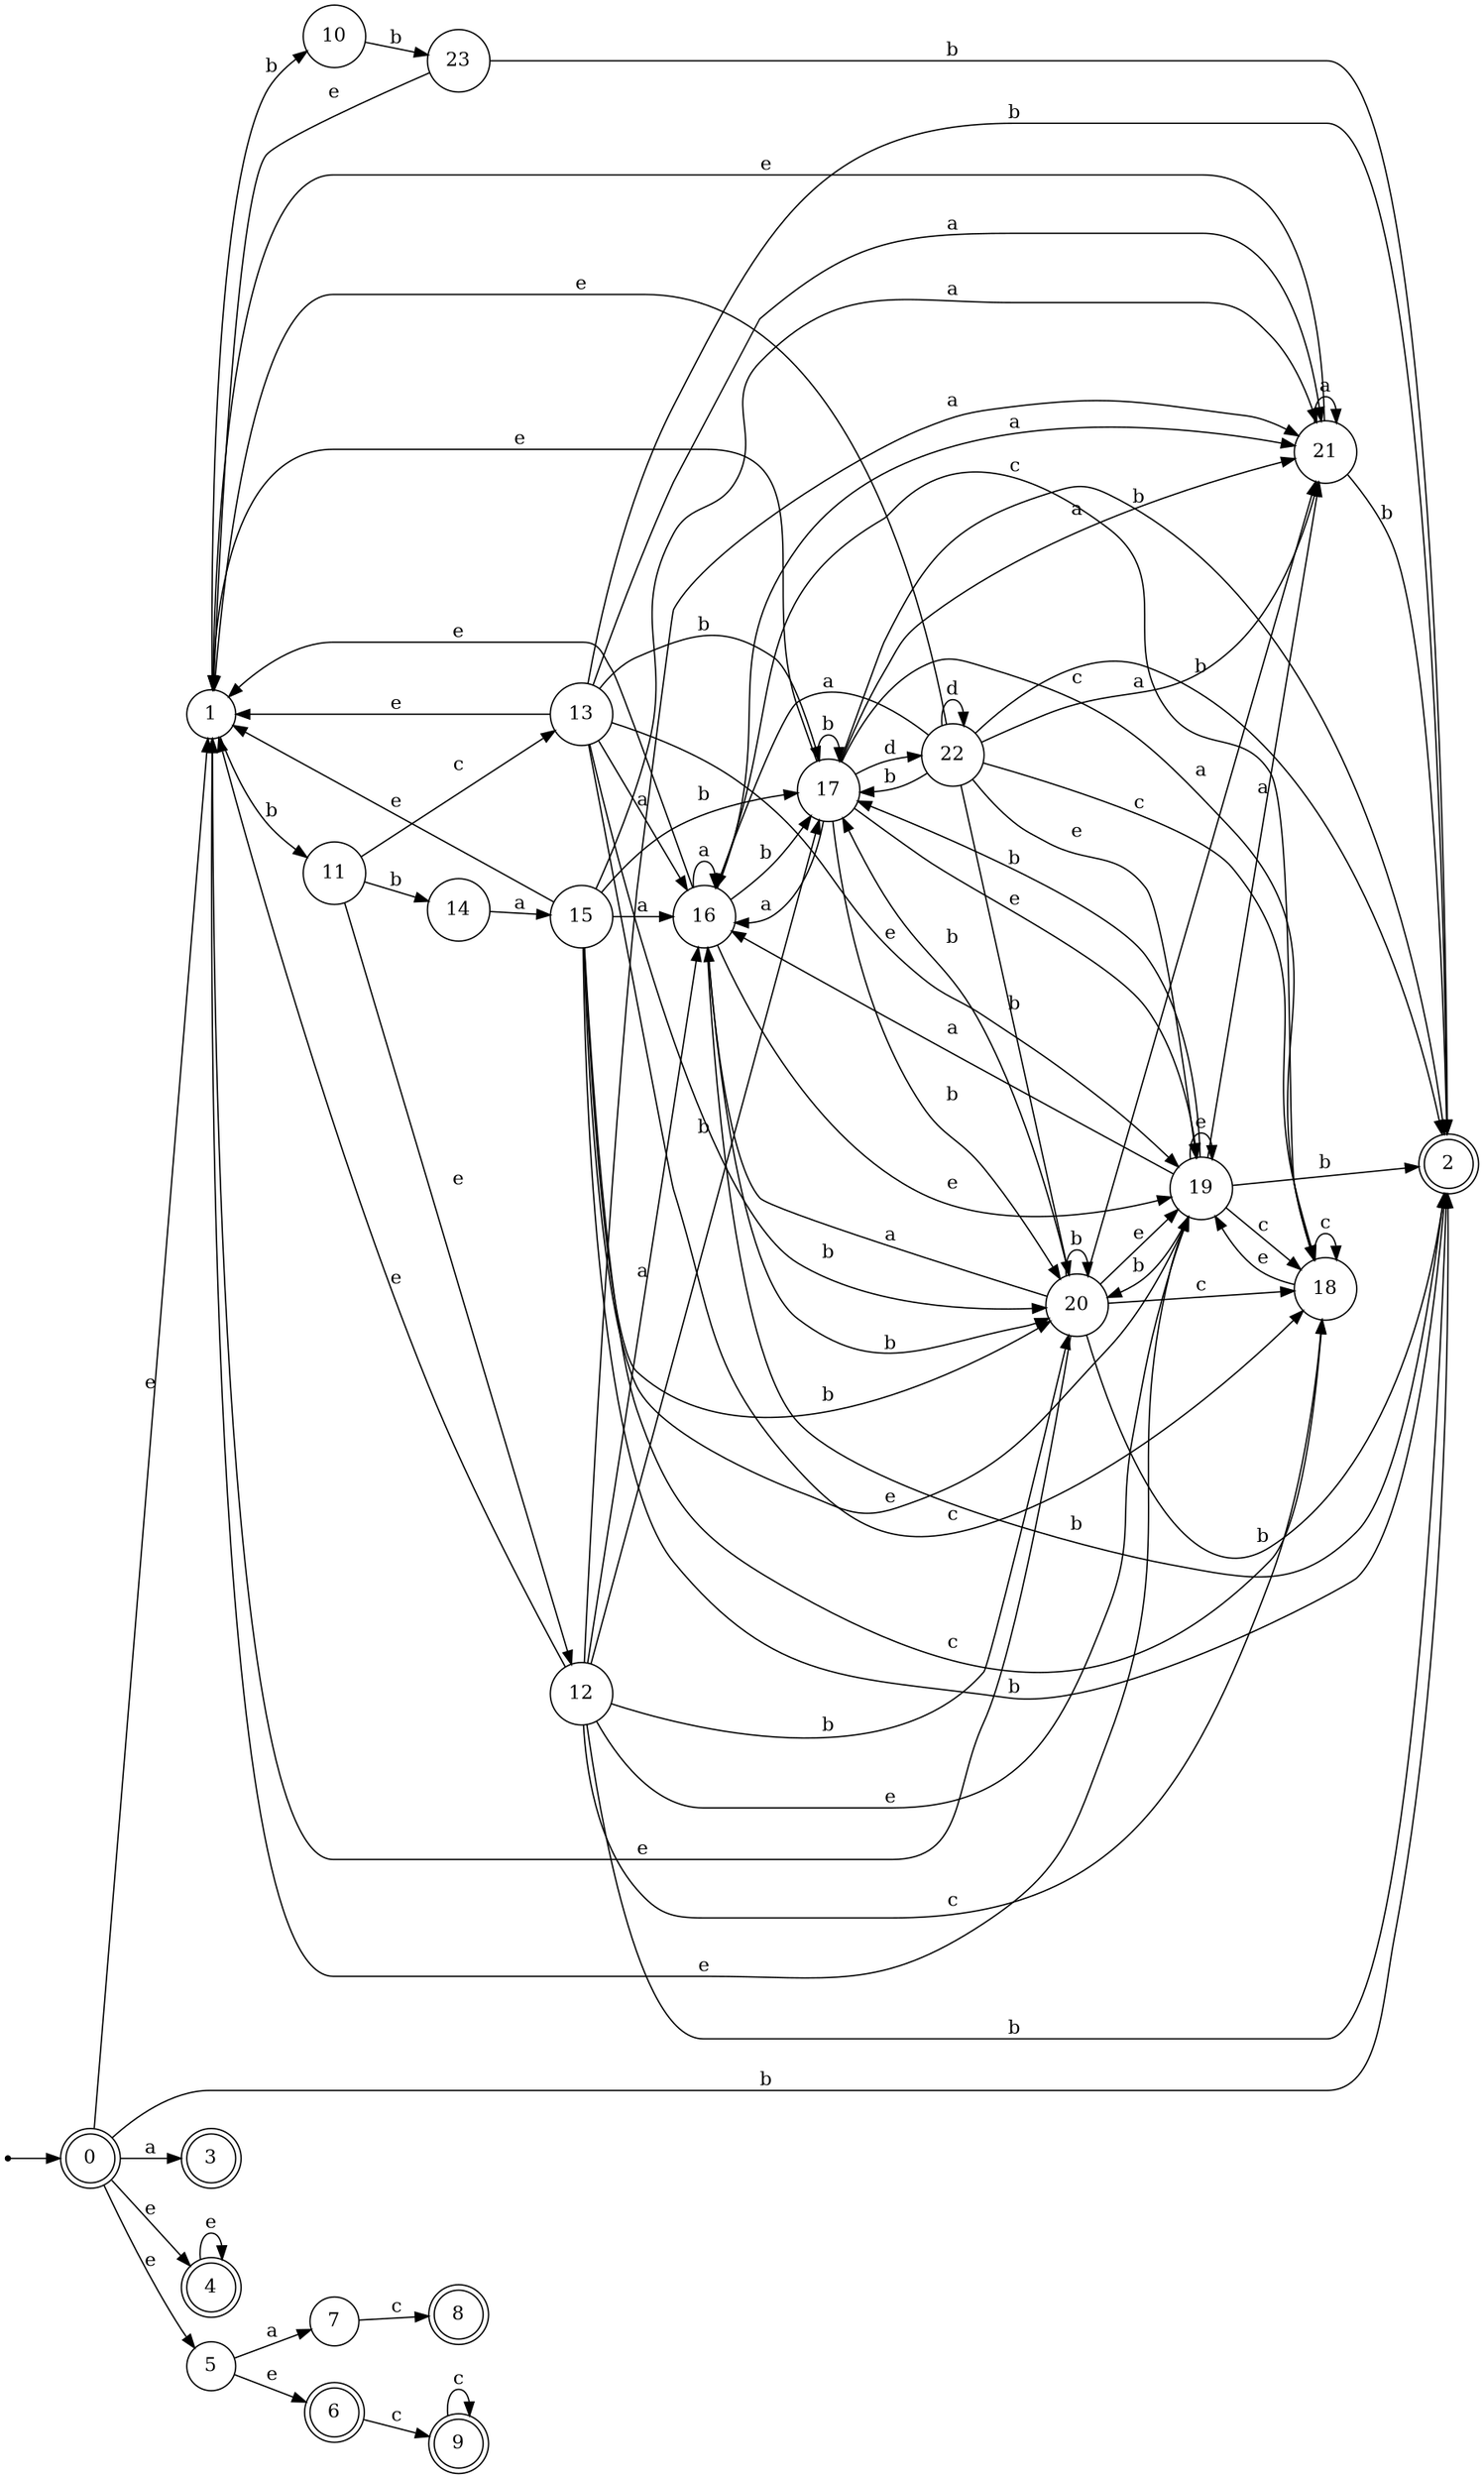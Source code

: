 digraph finite_state_machine {
rankdir=LR;
size="20,20";
node [shape = point]; "dummy0"
node [shape = doublecircle]; "0";"dummy0" -> "0";
node [shape = circle]; "1";
node [shape = doublecircle]; "2";node [shape = doublecircle]; "3";node [shape = doublecircle]; "4";node [shape = circle]; "5";
node [shape = doublecircle]; "6";node [shape = circle]; "7";
node [shape = doublecircle]; "8";node [shape = doublecircle]; "9";node [shape = circle]; "10";
node [shape = circle]; "11";
node [shape = circle]; "12";
node [shape = circle]; "13";
node [shape = circle]; "14";
node [shape = circle]; "15";
node [shape = circle]; "16";
node [shape = circle]; "17";
node [shape = circle]; "18";
node [shape = circle]; "19";
node [shape = circle]; "20";
node [shape = circle]; "21";
node [shape = circle]; "22";
node [shape = circle]; "23";
"0" -> "1" [label = "e"];
 "0" -> "4" [label = "e"];
 "0" -> "5" [label = "e"];
 "0" -> "2" [label = "b"];
 "0" -> "3" [label = "a"];
 "5" -> "6" [label = "e"];
 "5" -> "7" [label = "a"];
 "7" -> "8" [label = "c"];
 "6" -> "9" [label = "c"];
 "9" -> "9" [label = "c"];
 "4" -> "4" [label = "e"];
 "1" -> "10" [label = "b"];
 "1" -> "11" [label = "b"];
 "11" -> "12" [label = "e"];
 "11" -> "13" [label = "c"];
 "11" -> "14" [label = "b"];
 "14" -> "15" [label = "a"];
 "15" -> "16" [label = "a"];
 "15" -> "21" [label = "a"];
 "15" -> "17" [label = "b"];
 "15" -> "2" [label = "b"];
 "15" -> "20" [label = "b"];
 "15" -> "18" [label = "c"];
 "15" -> "1" [label = "e"];
 "15" -> "19" [label = "e"];
 "21" -> "21" [label = "a"];
 "21" -> "1" [label = "e"];
 "21" -> "2" [label = "b"];
 "20" -> "17" [label = "b"];
 "20" -> "2" [label = "b"];
 "20" -> "20" [label = "b"];
 "20" -> "16" [label = "a"];
 "20" -> "21" [label = "a"];
 "20" -> "18" [label = "c"];
 "20" -> "1" [label = "e"];
 "20" -> "19" [label = "e"];
 "19" -> "1" [label = "e"];
 "19" -> "19" [label = "e"];
 "19" -> "18" [label = "c"];
 "19" -> "16" [label = "a"];
 "19" -> "21" [label = "a"];
 "19" -> "17" [label = "b"];
 "19" -> "2" [label = "b"];
 "19" -> "20" [label = "b"];
 "18" -> "18" [label = "c"];
 "18" -> "19" [label = "e"];
 "17" -> "17" [label = "b"];
 "17" -> "2" [label = "b"];
 "17" -> "20" [label = "b"];
 "17" -> "22" [label = "d"];
 "17" -> "16" [label = "a"];
 "17" -> "21" [label = "a"];
 "17" -> "18" [label = "c"];
 "17" -> "1" [label = "e"];
 "17" -> "19" [label = "e"];
 "22" -> "22" [label = "d"];
 "22" -> "17" [label = "b"];
 "22" -> "2" [label = "b"];
 "22" -> "20" [label = "b"];
 "22" -> "16" [label = "a"];
 "22" -> "21" [label = "a"];
 "22" -> "18" [label = "c"];
 "22" -> "1" [label = "e"];
 "22" -> "19" [label = "e"];
 "16" -> "16" [label = "a"];
 "16" -> "21" [label = "a"];
 "16" -> "17" [label = "b"];
 "16" -> "2" [label = "b"];
 "16" -> "20" [label = "b"];
 "16" -> "18" [label = "c"];
 "16" -> "1" [label = "e"];
 "16" -> "19" [label = "e"];
 "13" -> "16" [label = "a"];
 "13" -> "21" [label = "a"];
 "13" -> "17" [label = "b"];
 "13" -> "2" [label = "b"];
 "13" -> "20" [label = "b"];
 "13" -> "18" [label = "c"];
 "13" -> "1" [label = "e"];
 "13" -> "19" [label = "e"];
 "12" -> "16" [label = "a"];
 "12" -> "21" [label = "a"];
 "12" -> "17" [label = "b"];
 "12" -> "2" [label = "b"];
 "12" -> "20" [label = "b"];
 "12" -> "18" [label = "c"];
 "12" -> "1" [label = "e"];
 "12" -> "19" [label = "e"];
 "10" -> "23" [label = "b"];
 "23" -> "1" [label = "e"];
 "23" -> "2" [label = "b"];
 }
